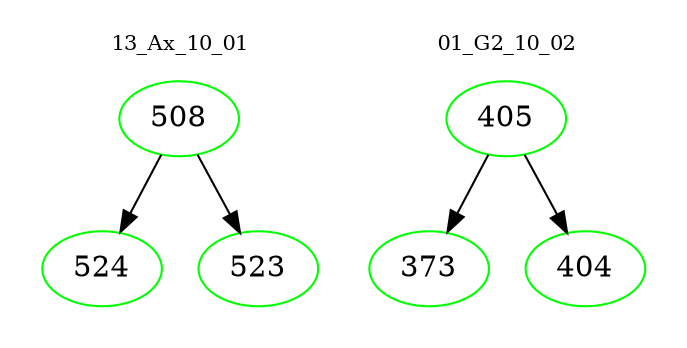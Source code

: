 digraph{
subgraph cluster_0 {
color = white
label = "13_Ax_10_01";
fontsize=10;
T0_508 [label="508", color="green"]
T0_508 -> T0_524 [color="black"]
T0_524 [label="524", color="green"]
T0_508 -> T0_523 [color="black"]
T0_523 [label="523", color="green"]
}
subgraph cluster_1 {
color = white
label = "01_G2_10_02";
fontsize=10;
T1_405 [label="405", color="green"]
T1_405 -> T1_373 [color="black"]
T1_373 [label="373", color="green"]
T1_405 -> T1_404 [color="black"]
T1_404 [label="404", color="green"]
}
}
